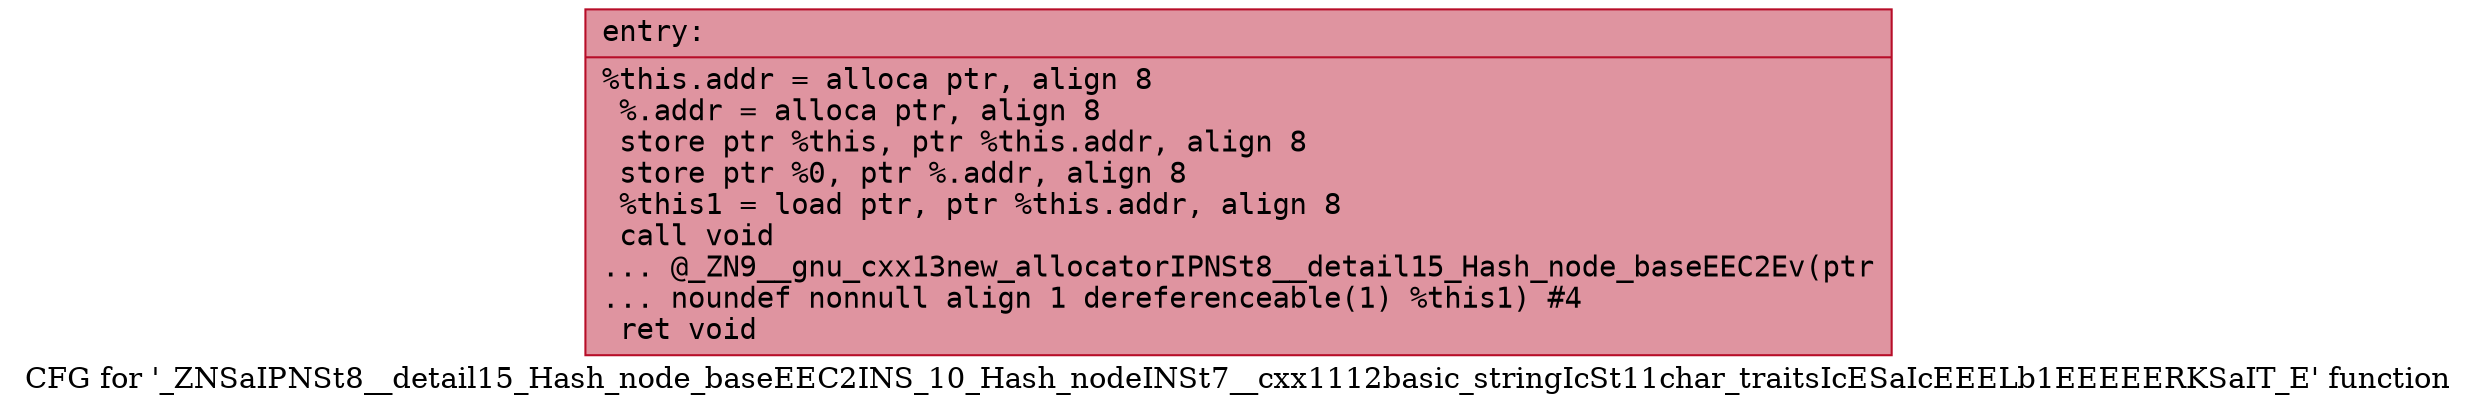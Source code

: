 digraph "CFG for '_ZNSaIPNSt8__detail15_Hash_node_baseEEC2INS_10_Hash_nodeINSt7__cxx1112basic_stringIcSt11char_traitsIcESaIcEEELb1EEEEERKSaIT_E' function" {
	label="CFG for '_ZNSaIPNSt8__detail15_Hash_node_baseEEC2INS_10_Hash_nodeINSt7__cxx1112basic_stringIcSt11char_traitsIcESaIcEEELb1EEEEERKSaIT_E' function";

	Node0x55c7e09835a0 [shape=record,color="#b70d28ff", style=filled, fillcolor="#b70d2870" fontname="Courier",label="{entry:\l|  %this.addr = alloca ptr, align 8\l  %.addr = alloca ptr, align 8\l  store ptr %this, ptr %this.addr, align 8\l  store ptr %0, ptr %.addr, align 8\l  %this1 = load ptr, ptr %this.addr, align 8\l  call void\l... @_ZN9__gnu_cxx13new_allocatorIPNSt8__detail15_Hash_node_baseEEC2Ev(ptr\l... noundef nonnull align 1 dereferenceable(1) %this1) #4\l  ret void\l}"];
}
